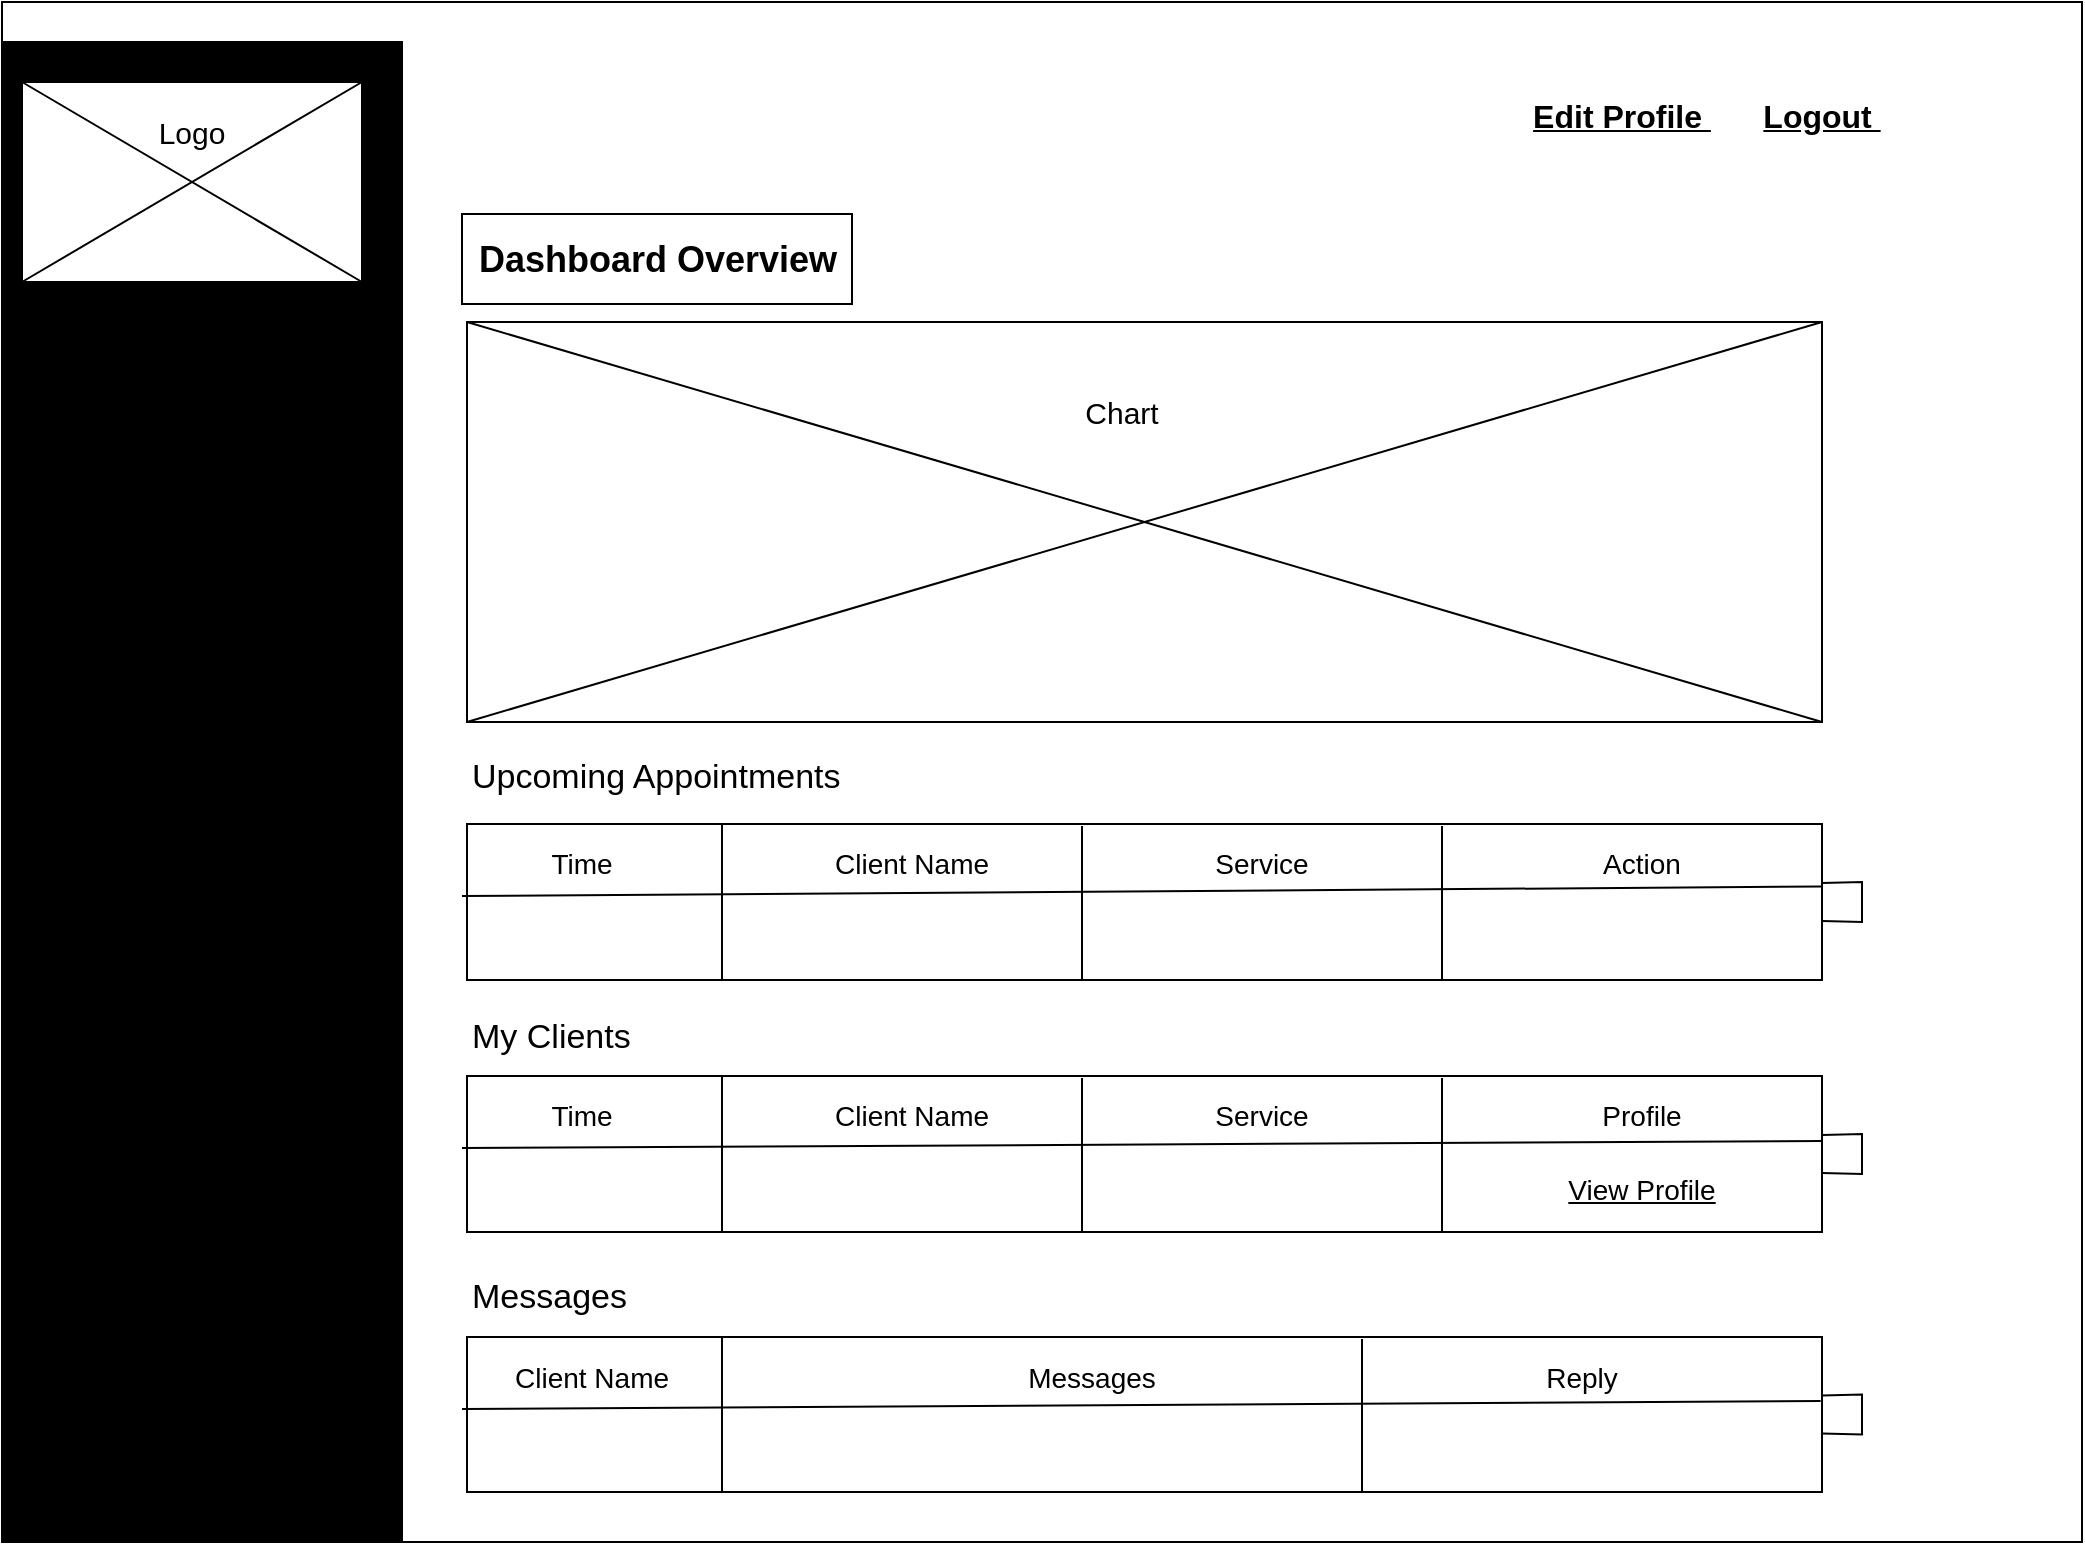 <mxfile version="28.2.0">
  <diagram name="Page-1" id="MJIfw9Xfixav2o8gxMMa">
    <mxGraphModel dx="1506" dy="1131" grid="1" gridSize="10" guides="1" tooltips="1" connect="1" arrows="1" fold="1" page="1" pageScale="1" pageWidth="1100" pageHeight="850" math="0" shadow="0">
      <root>
        <mxCell id="0" />
        <mxCell id="1" parent="0" />
        <mxCell id="7YQjvosz25pRn5sGRjC9-1" value="" style="rounded=0;whiteSpace=wrap;html=1;fillColor=light-dark(#FFFFFF,#FFFFFF);movable=0;resizable=0;rotatable=0;deletable=0;editable=0;locked=1;connectable=0;" parent="1" vertex="1">
          <mxGeometry x="40" y="40" width="1040" height="770" as="geometry" />
        </mxCell>
        <mxCell id="7YQjvosz25pRn5sGRjC9-2" value="" style="rounded=0;whiteSpace=wrap;html=1;fillColor=light-dark(#000000,#D5FFB7);" parent="1" vertex="1">
          <mxGeometry x="40" y="60" width="200" height="750" as="geometry" />
        </mxCell>
        <mxCell id="7YQjvosz25pRn5sGRjC9-3" value="" style="rounded=0;whiteSpace=wrap;html=1;fillColor=light-dark(#FFFFFF,#FFFFFF);" parent="1" vertex="1">
          <mxGeometry x="50" y="80" width="170" height="100" as="geometry" />
        </mxCell>
        <mxCell id="7YQjvosz25pRn5sGRjC9-4" value="" style="shape=umlDestroy;whiteSpace=wrap;html=1;strokeWidth=1;targetShapes=umlLifeline;fillColor=default;strokeColor=light-dark(#000000,#000000);" parent="1" vertex="1">
          <mxGeometry x="50" y="80" width="170" height="100" as="geometry" />
        </mxCell>
        <mxCell id="7YQjvosz25pRn5sGRjC9-5" value="Logo" style="text;html=1;align=center;verticalAlign=middle;whiteSpace=wrap;rounded=0;fontColor=light-dark(#000000,#000000);fontSize=15;" parent="1" vertex="1">
          <mxGeometry x="105" y="90" width="60" height="30" as="geometry" />
        </mxCell>
        <mxCell id="7YQjvosz25pRn5sGRjC9-6" value="" style="edgeStyle=orthogonalEdgeStyle;rounded=0;orthogonalLoop=1;jettySize=auto;html=1;" parent="1" source="7YQjvosz25pRn5sGRjC9-27" target="7YQjvosz25pRn5sGRjC9-11" edge="1">
          <mxGeometry relative="1" as="geometry" />
        </mxCell>
        <mxCell id="7YQjvosz25pRn5sGRjC9-7" value="&lt;b&gt;Home&lt;/b&gt;" style="text;html=1;align=left;verticalAlign=middle;whiteSpace=wrap;rounded=0;fontColor=light-dark(#000000,#000000);fontSize=17;" parent="1" vertex="1">
          <mxGeometry x="51" y="209.5" width="80" height="30" as="geometry" />
        </mxCell>
        <mxCell id="7YQjvosz25pRn5sGRjC9-8" value="&lt;b&gt;Service&lt;/b&gt;" style="text;html=1;align=left;verticalAlign=middle;whiteSpace=wrap;rounded=0;fontColor=light-dark(#000000,#000000);fontSize=17;" parent="1" vertex="1">
          <mxGeometry x="54" y="274" width="80" height="30" as="geometry" />
        </mxCell>
        <mxCell id="7YQjvosz25pRn5sGRjC9-9" value="&lt;b&gt;Therapists&lt;/b&gt;" style="text;html=1;align=left;verticalAlign=middle;whiteSpace=wrap;rounded=0;fontColor=light-dark(#000000,#000000);fontSize=17;" parent="1" vertex="1">
          <mxGeometry x="51" y="367" width="119" height="30" as="geometry" />
        </mxCell>
        <mxCell id="7YQjvosz25pRn5sGRjC9-10" value="&lt;b&gt;Ayurvedic Therapy&lt;/b&gt;" style="text;html=1;align=left;verticalAlign=middle;whiteSpace=wrap;rounded=0;fontColor=light-dark(#000000,#000000);fontSize=17;" parent="1" vertex="1">
          <mxGeometry x="71" y="304" width="169" height="30" as="geometry" />
        </mxCell>
        <mxCell id="7YQjvosz25pRn5sGRjC9-11" value="&lt;b&gt;Yoga &amp;amp; Meditation&lt;/b&gt;" style="text;html=1;align=left;verticalAlign=middle;whiteSpace=wrap;rounded=0;fontColor=light-dark(#000000,#000000);fontSize=17;" parent="1" vertex="1">
          <mxGeometry x="71" y="334" width="159" height="30" as="geometry" />
        </mxCell>
        <mxCell id="7YQjvosz25pRn5sGRjC9-12" value="&lt;b&gt;Contact Us&lt;/b&gt;" style="text;html=1;align=left;verticalAlign=middle;whiteSpace=wrap;rounded=0;fontColor=light-dark(#000000,#000000);fontSize=17;" parent="1" vertex="1">
          <mxGeometry x="51" y="440" width="120" height="30" as="geometry" />
        </mxCell>
        <mxCell id="7YQjvosz25pRn5sGRjC9-27" value="&lt;b&gt;About&lt;/b&gt;" style="text;html=1;align=left;verticalAlign=middle;whiteSpace=wrap;rounded=0;fontColor=light-dark(#000000,#000000);fontSize=17;" parent="1" vertex="1">
          <mxGeometry x="51" y="244" width="80" height="30" as="geometry" />
        </mxCell>
        <mxCell id="7YQjvosz25pRn5sGRjC9-28" value="&lt;b&gt;Register / Login&lt;/b&gt;" style="text;html=1;align=left;verticalAlign=middle;whiteSpace=wrap;rounded=0;fontColor=light-dark(#000000,#000000);fontSize=17;" parent="1" vertex="1">
          <mxGeometry x="51" y="478.5" width="189" height="30" as="geometry" />
        </mxCell>
        <mxCell id="7YQjvosz25pRn5sGRjC9-29" value="&lt;b&gt;Knowledge Center&lt;/b&gt;" style="text;html=1;align=left;verticalAlign=middle;whiteSpace=wrap;rounded=0;fontColor=light-dark(#000000,#000000);fontSize=17;" parent="1" vertex="1">
          <mxGeometry x="52" y="403.5" width="178" height="30" as="geometry" />
        </mxCell>
        <mxCell id="7YQjvosz25pRn5sGRjC9-32" value="&lt;b&gt;Client Dashboard&lt;/b&gt;" style="text;html=1;align=left;verticalAlign=middle;whiteSpace=wrap;rounded=0;fontColor=light-dark(#000000,#000000);fontSize=17;" parent="1" vertex="1">
          <mxGeometry x="51" y="516.5" width="166" height="30" as="geometry" />
        </mxCell>
        <mxCell id="7YQjvosz25pRn5sGRjC9-33" value="&lt;b&gt;Therapist Dashboard&lt;/b&gt;" style="text;html=1;align=left;verticalAlign=middle;whiteSpace=wrap;rounded=0;fontColor=light-dark(#000000,#000000);fontSize=17;" parent="1" vertex="1">
          <mxGeometry x="51" y="557.5" width="199" height="30" as="geometry" />
        </mxCell>
        <mxCell id="7YQjvosz25pRn5sGRjC9-34" value="&lt;b&gt;Admin Dashboard&lt;/b&gt;" style="text;html=1;align=left;verticalAlign=middle;whiteSpace=wrap;rounded=0;fontColor=light-dark(#000000,#000000);fontSize=17;" parent="1" vertex="1">
          <mxGeometry x="51.5" y="598.5" width="176" height="30" as="geometry" />
        </mxCell>
        <mxCell id="c9pFDxgWKYqPfjZnPTOq-1" value="" style="edgeStyle=orthogonalEdgeStyle;rounded=0;orthogonalLoop=1;jettySize=auto;html=1;" parent="1" edge="1">
          <mxGeometry relative="1" as="geometry">
            <mxPoint x="415" y="274" as="targetPoint" />
          </mxGeometry>
        </mxCell>
        <mxCell id="ezkjjZ4eAbXDMJmgoiN_-5" value="" style="rounded=0;whiteSpace=wrap;html=1;fillColor=light-dark(#FFFFFF,#CCFFE6);" vertex="1" parent="1">
          <mxGeometry x="270" y="146" width="195" height="45" as="geometry" />
        </mxCell>
        <mxCell id="ezkjjZ4eAbXDMJmgoiN_-6" value="Dashboard Overview" style="text;html=1;align=center;verticalAlign=middle;whiteSpace=wrap;rounded=0;fontSize=18;fontStyle=1;fontColor=light-dark(#000000,#000000);" vertex="1" parent="1">
          <mxGeometry x="272.5" y="153.5" width="190" height="30" as="geometry" />
        </mxCell>
        <mxCell id="ezkjjZ4eAbXDMJmgoiN_-7" value="Welcome, Therapist Name" style="text;html=1;align=left;verticalAlign=middle;whiteSpace=wrap;rounded=0;fontColor=light-dark(#FFFFFF,#006633);fontSize=28;fontStyle=1;labelBackgroundColor=none;textShadow=0;" vertex="1" parent="1">
          <mxGeometry x="270" y="92" width="360" height="50" as="geometry" />
        </mxCell>
        <mxCell id="ezkjjZ4eAbXDMJmgoiN_-8" value="Upcoming Appointments" style="text;html=1;align=left;verticalAlign=middle;whiteSpace=wrap;rounded=0;fontColor=light-dark(#000000,#000000);fontSize=17;" vertex="1" parent="1">
          <mxGeometry x="272.5" y="412.5" width="237.5" height="30" as="geometry" />
        </mxCell>
        <mxCell id="ezkjjZ4eAbXDMJmgoiN_-10" value="" style="rounded=0;whiteSpace=wrap;html=1;fillColor=light-dark(#FFFFFF,#FFFFFF);strokeColor=light-dark(#000000,#000000);" vertex="1" parent="1">
          <mxGeometry x="272.5" y="451" width="677.5" height="78" as="geometry" />
        </mxCell>
        <mxCell id="ezkjjZ4eAbXDMJmgoiN_-12" value="" style="endArrow=none;html=1;rounded=0;" edge="1" parent="1" source="ezkjjZ4eAbXDMJmgoiN_-10" target="ezkjjZ4eAbXDMJmgoiN_-10">
          <mxGeometry width="50" height="50" relative="1" as="geometry">
            <mxPoint x="410" y="567" as="sourcePoint" />
            <mxPoint x="460" y="527" as="targetPoint" />
          </mxGeometry>
        </mxCell>
        <mxCell id="ezkjjZ4eAbXDMJmgoiN_-14" value="" style="endArrow=none;html=1;rounded=0;strokeColor=light-dark(#000000,#000000);exitX=1;exitY=0.401;exitDx=0;exitDy=0;exitPerimeter=0;" edge="1" parent="1" source="ezkjjZ4eAbXDMJmgoiN_-10">
          <mxGeometry relative="1" as="geometry">
            <mxPoint x="980" y="567" as="sourcePoint" />
            <mxPoint x="270" y="487" as="targetPoint" />
            <Array as="points" />
          </mxGeometry>
        </mxCell>
        <mxCell id="ezkjjZ4eAbXDMJmgoiN_-15" value="" style="endArrow=none;html=1;rounded=0;strokeColor=light-dark(#000000,#000000);entryX=0.117;entryY=0.003;entryDx=0;entryDy=0;entryPerimeter=0;" edge="1" parent="1">
          <mxGeometry relative="1" as="geometry">
            <mxPoint x="400" y="529" as="sourcePoint" />
            <mxPoint x="399.997" y="450.998" as="targetPoint" />
          </mxGeometry>
        </mxCell>
        <mxCell id="ezkjjZ4eAbXDMJmgoiN_-16" value="" style="endArrow=none;html=1;rounded=0;strokeColor=light-dark(#000000,#000000);entryX=0.117;entryY=0.003;entryDx=0;entryDy=0;entryPerimeter=0;" edge="1" parent="1">
          <mxGeometry relative="1" as="geometry">
            <mxPoint x="580" y="529" as="sourcePoint" />
            <mxPoint x="580" y="452" as="targetPoint" />
          </mxGeometry>
        </mxCell>
        <mxCell id="ezkjjZ4eAbXDMJmgoiN_-17" value="" style="endArrow=none;html=1;rounded=0;strokeColor=light-dark(#000000,#000000);entryX=0.117;entryY=0.003;entryDx=0;entryDy=0;entryPerimeter=0;" edge="1" parent="1">
          <mxGeometry relative="1" as="geometry">
            <mxPoint x="760" y="529" as="sourcePoint" />
            <mxPoint x="760" y="452" as="targetPoint" />
          </mxGeometry>
        </mxCell>
        <mxCell id="ezkjjZ4eAbXDMJmgoiN_-19" value="Time" style="text;html=1;align=center;verticalAlign=middle;whiteSpace=wrap;rounded=0;fontColor=light-dark(#000000,#000000);fontSize=14;" vertex="1" parent="1">
          <mxGeometry x="300" y="456" width="60" height="30" as="geometry" />
        </mxCell>
        <mxCell id="ezkjjZ4eAbXDMJmgoiN_-20" value="Client Name" style="text;html=1;align=center;verticalAlign=middle;whiteSpace=wrap;rounded=0;fontColor=light-dark(#000000,#000000);fontSize=14;" vertex="1" parent="1">
          <mxGeometry x="450" y="456" width="90" height="30" as="geometry" />
        </mxCell>
        <mxCell id="ezkjjZ4eAbXDMJmgoiN_-21" value="Service" style="text;html=1;align=center;verticalAlign=middle;whiteSpace=wrap;rounded=0;fontColor=light-dark(#000000,#000000);fontSize=14;" vertex="1" parent="1">
          <mxGeometry x="640" y="456" width="60" height="30" as="geometry" />
        </mxCell>
        <mxCell id="ezkjjZ4eAbXDMJmgoiN_-22" value="Action" style="text;html=1;align=center;verticalAlign=middle;whiteSpace=wrap;rounded=0;fontColor=light-dark(#000000,#000000);fontSize=14;" vertex="1" parent="1">
          <mxGeometry x="830" y="456" width="60" height="30" as="geometry" />
        </mxCell>
        <mxCell id="ezkjjZ4eAbXDMJmgoiN_-23" value="My Clients" style="text;html=1;align=left;verticalAlign=middle;whiteSpace=wrap;rounded=0;fontColor=light-dark(#000000,#000000);fontSize=17;" vertex="1" parent="1">
          <mxGeometry x="272.5" y="542.5" width="237.5" height="30" as="geometry" />
        </mxCell>
        <mxCell id="ezkjjZ4eAbXDMJmgoiN_-24" value="" style="rounded=0;whiteSpace=wrap;html=1;fillColor=light-dark(#FFFFFF,#FFFFFF);strokeColor=light-dark(#000000,#000000);" vertex="1" parent="1">
          <mxGeometry x="272.5" y="577" width="677.5" height="78" as="geometry" />
        </mxCell>
        <mxCell id="ezkjjZ4eAbXDMJmgoiN_-25" value="" style="endArrow=none;html=1;rounded=0;" edge="1" parent="1" source="ezkjjZ4eAbXDMJmgoiN_-24" target="ezkjjZ4eAbXDMJmgoiN_-24">
          <mxGeometry width="50" height="50" relative="1" as="geometry">
            <mxPoint x="410" y="693" as="sourcePoint" />
            <mxPoint x="460" y="653" as="targetPoint" />
          </mxGeometry>
        </mxCell>
        <mxCell id="ezkjjZ4eAbXDMJmgoiN_-26" value="" style="endArrow=none;html=1;rounded=0;strokeColor=light-dark(#000000,#000000);exitX=1;exitY=0.417;exitDx=0;exitDy=0;exitPerimeter=0;" edge="1" parent="1" source="ezkjjZ4eAbXDMJmgoiN_-24">
          <mxGeometry relative="1" as="geometry">
            <mxPoint x="980" y="693" as="sourcePoint" />
            <mxPoint x="270" y="613" as="targetPoint" />
            <Array as="points" />
          </mxGeometry>
        </mxCell>
        <mxCell id="ezkjjZ4eAbXDMJmgoiN_-27" value="" style="endArrow=none;html=1;rounded=0;strokeColor=light-dark(#000000,#000000);entryX=0.117;entryY=0.003;entryDx=0;entryDy=0;entryPerimeter=0;" edge="1" parent="1">
          <mxGeometry relative="1" as="geometry">
            <mxPoint x="400" y="655" as="sourcePoint" />
            <mxPoint x="399.997" y="576.998" as="targetPoint" />
          </mxGeometry>
        </mxCell>
        <mxCell id="ezkjjZ4eAbXDMJmgoiN_-28" value="" style="endArrow=none;html=1;rounded=0;strokeColor=light-dark(#000000,#000000);entryX=0.117;entryY=0.003;entryDx=0;entryDy=0;entryPerimeter=0;" edge="1" parent="1">
          <mxGeometry relative="1" as="geometry">
            <mxPoint x="580" y="655" as="sourcePoint" />
            <mxPoint x="580" y="578" as="targetPoint" />
          </mxGeometry>
        </mxCell>
        <mxCell id="ezkjjZ4eAbXDMJmgoiN_-29" value="" style="endArrow=none;html=1;rounded=0;strokeColor=light-dark(#000000,#000000);entryX=0.117;entryY=0.003;entryDx=0;entryDy=0;entryPerimeter=0;" edge="1" parent="1">
          <mxGeometry relative="1" as="geometry">
            <mxPoint x="760" y="655" as="sourcePoint" />
            <mxPoint x="760" y="578" as="targetPoint" />
          </mxGeometry>
        </mxCell>
        <mxCell id="ezkjjZ4eAbXDMJmgoiN_-30" value="Time" style="text;html=1;align=center;verticalAlign=middle;whiteSpace=wrap;rounded=0;fontColor=light-dark(#000000,#000000);fontSize=14;" vertex="1" parent="1">
          <mxGeometry x="300" y="582" width="60" height="30" as="geometry" />
        </mxCell>
        <mxCell id="ezkjjZ4eAbXDMJmgoiN_-31" value="Client Name" style="text;html=1;align=center;verticalAlign=middle;whiteSpace=wrap;rounded=0;fontColor=light-dark(#000000,#000000);fontSize=14;" vertex="1" parent="1">
          <mxGeometry x="450" y="582" width="90" height="30" as="geometry" />
        </mxCell>
        <mxCell id="ezkjjZ4eAbXDMJmgoiN_-32" value="Service" style="text;html=1;align=center;verticalAlign=middle;whiteSpace=wrap;rounded=0;fontColor=light-dark(#000000,#000000);fontSize=14;" vertex="1" parent="1">
          <mxGeometry x="640" y="582" width="60" height="30" as="geometry" />
        </mxCell>
        <mxCell id="ezkjjZ4eAbXDMJmgoiN_-33" value="Profile" style="text;html=1;align=center;verticalAlign=middle;whiteSpace=wrap;rounded=0;fontColor=light-dark(#000000,#000000);fontSize=14;" vertex="1" parent="1">
          <mxGeometry x="830" y="582" width="60" height="30" as="geometry" />
        </mxCell>
        <mxCell id="ezkjjZ4eAbXDMJmgoiN_-34" value="View Profile" style="text;html=1;align=center;verticalAlign=middle;whiteSpace=wrap;rounded=0;fontColor=light-dark(#000000,#000000);fontSize=14;fontStyle=4" vertex="1" parent="1">
          <mxGeometry x="815" y="618.5" width="90" height="30" as="geometry" />
        </mxCell>
        <mxCell id="ezkjjZ4eAbXDMJmgoiN_-35" value="Messages" style="text;html=1;align=left;verticalAlign=middle;whiteSpace=wrap;rounded=0;fontColor=light-dark(#000000,#000000);fontSize=17;" vertex="1" parent="1">
          <mxGeometry x="272.5" y="673" width="237.5" height="30" as="geometry" />
        </mxCell>
        <mxCell id="ezkjjZ4eAbXDMJmgoiN_-36" value="" style="rounded=0;whiteSpace=wrap;html=1;fillColor=light-dark(#FFFFFF,#FFFFFF);strokeColor=light-dark(#000000,#000000);" vertex="1" parent="1">
          <mxGeometry x="272.5" y="707.5" width="677.5" height="77.5" as="geometry" />
        </mxCell>
        <mxCell id="ezkjjZ4eAbXDMJmgoiN_-37" value="" style="endArrow=none;html=1;rounded=0;" edge="1" parent="1" source="ezkjjZ4eAbXDMJmgoiN_-36" target="ezkjjZ4eAbXDMJmgoiN_-36">
          <mxGeometry width="50" height="50" relative="1" as="geometry">
            <mxPoint x="410" y="823.5" as="sourcePoint" />
            <mxPoint x="460" y="783.5" as="targetPoint" />
          </mxGeometry>
        </mxCell>
        <mxCell id="ezkjjZ4eAbXDMJmgoiN_-38" value="" style="endArrow=none;html=1;rounded=0;strokeColor=light-dark(#000000,#000000);exitX=0.999;exitY=0.413;exitDx=0;exitDy=0;exitPerimeter=0;" edge="1" parent="1" source="ezkjjZ4eAbXDMJmgoiN_-36">
          <mxGeometry relative="1" as="geometry">
            <mxPoint x="980" y="823.5" as="sourcePoint" />
            <mxPoint x="270" y="743.5" as="targetPoint" />
            <Array as="points" />
          </mxGeometry>
        </mxCell>
        <mxCell id="ezkjjZ4eAbXDMJmgoiN_-39" value="" style="endArrow=none;html=1;rounded=0;strokeColor=light-dark(#000000,#000000);entryX=0.117;entryY=0.003;entryDx=0;entryDy=0;entryPerimeter=0;" edge="1" parent="1">
          <mxGeometry relative="1" as="geometry">
            <mxPoint x="400" y="785" as="sourcePoint" />
            <mxPoint x="399.997" y="707.498" as="targetPoint" />
          </mxGeometry>
        </mxCell>
        <mxCell id="ezkjjZ4eAbXDMJmgoiN_-41" value="" style="endArrow=none;html=1;rounded=0;strokeColor=light-dark(#000000,#000000);entryX=0.117;entryY=0.003;entryDx=0;entryDy=0;entryPerimeter=0;" edge="1" parent="1">
          <mxGeometry relative="1" as="geometry">
            <mxPoint x="720" y="785" as="sourcePoint" />
            <mxPoint x="720" y="708.5" as="targetPoint" />
          </mxGeometry>
        </mxCell>
        <mxCell id="ezkjjZ4eAbXDMJmgoiN_-42" value="Client Name" style="text;html=1;align=center;verticalAlign=middle;whiteSpace=wrap;rounded=0;fontColor=light-dark(#000000,#000000);fontSize=14;" vertex="1" parent="1">
          <mxGeometry x="290" y="712.5" width="90" height="30" as="geometry" />
        </mxCell>
        <mxCell id="ezkjjZ4eAbXDMJmgoiN_-43" value="Messages" style="text;html=1;align=center;verticalAlign=middle;whiteSpace=wrap;rounded=0;fontColor=light-dark(#000000,#000000);fontSize=14;" vertex="1" parent="1">
          <mxGeometry x="540" y="712.5" width="90" height="30" as="geometry" />
        </mxCell>
        <mxCell id="ezkjjZ4eAbXDMJmgoiN_-45" value="Reply" style="text;html=1;align=center;verticalAlign=middle;whiteSpace=wrap;rounded=0;fontColor=light-dark(#000000,#000000);fontSize=14;" vertex="1" parent="1">
          <mxGeometry x="800" y="712.5" width="60" height="30" as="geometry" />
        </mxCell>
        <mxCell id="ezkjjZ4eAbXDMJmgoiN_-47" value="&lt;u&gt;Logout&amp;nbsp;&lt;/u&gt;" style="text;html=1;align=center;verticalAlign=middle;whiteSpace=wrap;rounded=0;fontColor=light-dark(#000000,#000000);fontSize=16;fontStyle=1" vertex="1" parent="1">
          <mxGeometry x="910" y="82" width="80" height="30" as="geometry" />
        </mxCell>
        <mxCell id="ezkjjZ4eAbXDMJmgoiN_-48" value="&lt;u&gt;Edit Profile&amp;nbsp;&lt;/u&gt;" style="text;html=1;align=center;verticalAlign=middle;whiteSpace=wrap;rounded=0;fontColor=light-dark(#000000,#000000);fontSize=16;fontStyle=1" vertex="1" parent="1">
          <mxGeometry x="795" y="82" width="110" height="30" as="geometry" />
        </mxCell>
        <mxCell id="ezkjjZ4eAbXDMJmgoiN_-51" value="" style="rounded=0;whiteSpace=wrap;html=1;fontColor=light-dark(#FFFFFF,#FFFFFF);fillColor=light-dark(#FFFFFF,#FFFFFF);strokeColor=light-dark(#000000,#000000);" vertex="1" parent="1">
          <mxGeometry x="272.5" y="200" width="677.5" height="200" as="geometry" />
        </mxCell>
        <mxCell id="ezkjjZ4eAbXDMJmgoiN_-52" value="" style="shape=umlDestroy;whiteSpace=wrap;html=1;strokeWidth=1;targetShapes=umlLifeline;fillColor=default;strokeColor=light-dark(#000000,#000000);" vertex="1" parent="1">
          <mxGeometry x="272.5" y="200" width="677.5" height="200" as="geometry" />
        </mxCell>
        <mxCell id="ezkjjZ4eAbXDMJmgoiN_-53" value="Chart" style="text;html=1;align=center;verticalAlign=middle;whiteSpace=wrap;rounded=0;fontColor=light-dark(#000000,#000000);fontSize=15;" vertex="1" parent="1">
          <mxGeometry x="570" y="230" width="60" height="30" as="geometry" />
        </mxCell>
      </root>
    </mxGraphModel>
  </diagram>
</mxfile>
